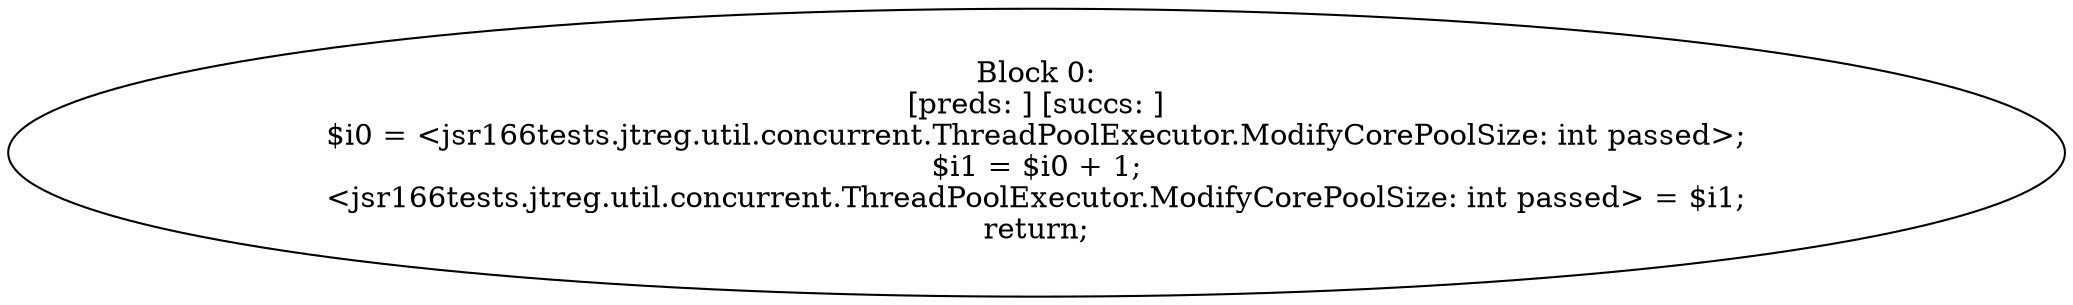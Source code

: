 digraph "unitGraph" {
    "Block 0:
[preds: ] [succs: ]
$i0 = <jsr166tests.jtreg.util.concurrent.ThreadPoolExecutor.ModifyCorePoolSize: int passed>;
$i1 = $i0 + 1;
<jsr166tests.jtreg.util.concurrent.ThreadPoolExecutor.ModifyCorePoolSize: int passed> = $i1;
return;
"
}

